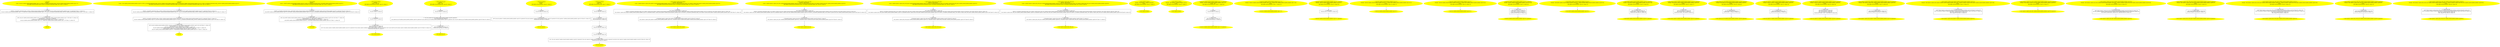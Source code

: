 /* @generated */
digraph cfg {
"bar#13629960763458822780.27859d4aca4c920a20241f1b78082005_1" [label="1: Start bar\nFormals: \nLocals:  func:bar::lambda_shared_lambda_lambda1.cpp:11:15 0$?%__sil_tmpSIL_materialize_temp__n$2:bar::lambda_shared_lambda_lambda1.cpp:11:15 \n   DECLARE_LOCALS(&return,&func,&0$?%__sil_tmpSIL_materialize_temp__n$2); [line 10, column 1]\n " color=yellow style=filled]
	

	 "bar#13629960763458822780.27859d4aca4c920a20241f1b78082005_1" -> "bar#13629960763458822780.27859d4aca4c920a20241f1b78082005_4" ;
"bar#13629960763458822780.27859d4aca4c920a20241f1b78082005_2" [label="2: Exit bar \n  " color=yellow style=filled]
	

"bar#13629960763458822780.27859d4aca4c920a20241f1b78082005_3" [label="3:  Return Stmt \n   n$0=_fun_bar::lambda_shared_lambda_lambda1.cpp:11:15_operator()(&func:bar::lambda_shared_lambda_lambda1.cpp:11:15&) [line 15, column 14]\n  *&return:int=(7 / n$0) [line 15, column 3]\n  _=*&func:bar::lambda_shared_lambda_lambda1.cpp:11:15 [line 15, column 19]\n  _fun_bar::lambda_shared_lambda_lambda1.cpp:11:15_~(&func:bar::lambda_shared_lambda_lambda1.cpp:11:15*) [line 15, column 19]\n " shape="box"]
	

	 "bar#13629960763458822780.27859d4aca4c920a20241f1b78082005_3" -> "bar#13629960763458822780.27859d4aca4c920a20241f1b78082005_2" ;
"bar#13629960763458822780.27859d4aca4c920a20241f1b78082005_4" [label="4:  DeclStmt \n   *&0$?%__sil_tmpSIL_materialize_temp__n$2:bar::lambda_shared_lambda_lambda1.cpp:11:15=(_fun_bar::lambda_shared_lambda_lambda1.cpp:11:15_operator()) [line 11, column 15]\n  _fun_bar::lambda_shared_lambda_lambda1.cpp:11:15_(&func:bar::lambda_shared_lambda_lambda1.cpp:11:15*,&0$?%__sil_tmpSIL_materialize_temp__n$2:bar::lambda_shared_lambda_lambda1.cpp:11:15&) [line 11, column 15]\n " shape="box"]
	

	 "bar#13629960763458822780.27859d4aca4c920a20241f1b78082005_4" -> "bar#13629960763458822780.27859d4aca4c920a20241f1b78082005_3" ;
"foo#972162870672026475.86d7db357d6a36081d09067fb38ce85e_1" [label="1: Start foo\nFormals: \nLocals:  y:foo::lambda_shared_lambda_lambda1.cpp:20:12 0$?%__sil_tmpSIL_materialize_temp__n$3:foo::lambda_shared_lambda_lambda1.cpp:20:12 unused:foo::lambda_shared_lambda_lambda1.cpp:19:17 0$?%__sil_tmpSIL_materialize_temp__n$4:foo::lambda_shared_lambda_lambda1.cpp:19:17 \n   DECLARE_LOCALS(&return,&y,&0$?%__sil_tmpSIL_materialize_temp__n$3,&unused,&0$?%__sil_tmpSIL_materialize_temp__n$4); [line 18, column 1]\n " color=yellow style=filled]
	

	 "foo#972162870672026475.86d7db357d6a36081d09067fb38ce85e_1" -> "foo#972162870672026475.86d7db357d6a36081d09067fb38ce85e_5" ;
"foo#972162870672026475.86d7db357d6a36081d09067fb38ce85e_2" [label="2: Exit foo \n  " color=yellow style=filled]
	

"foo#972162870672026475.86d7db357d6a36081d09067fb38ce85e_3" [label="3:  Return Stmt \n   n$0=_fun_foo::lambda_shared_lambda_lambda1.cpp:20:12_operator()(&y:foo::lambda_shared_lambda_lambda1.cpp:20:12&,3:int) [line 21, column 19]\n  *&return:int=(5 / (4 - n$0)) [line 21, column 3]\n  _=*&y:foo::lambda_shared_lambda_lambda1.cpp:20:12 [line 21, column 23]\n  _fun_foo::lambda_shared_lambda_lambda1.cpp:20:12_~(&y:foo::lambda_shared_lambda_lambda1.cpp:20:12*) [line 21, column 23]\n  _=*&unused:foo::lambda_shared_lambda_lambda1.cpp:19:17 [line 21, column 23]\n  _fun_foo::lambda_shared_lambda_lambda1.cpp:19:17_~(&unused:foo::lambda_shared_lambda_lambda1.cpp:19:17*) [line 21, column 23]\n " shape="box"]
	

	 "foo#972162870672026475.86d7db357d6a36081d09067fb38ce85e_3" -> "foo#972162870672026475.86d7db357d6a36081d09067fb38ce85e_2" ;
"foo#972162870672026475.86d7db357d6a36081d09067fb38ce85e_4" [label="4:  DeclStmt \n   *&0$?%__sil_tmpSIL_materialize_temp__n$3:foo::lambda_shared_lambda_lambda1.cpp:20:12=(_fun_foo::lambda_shared_lambda_lambda1.cpp:20:12_operator()) [line 20, column 12]\n  _fun_foo::lambda_shared_lambda_lambda1.cpp:20:12_(&y:foo::lambda_shared_lambda_lambda1.cpp:20:12*,&0$?%__sil_tmpSIL_materialize_temp__n$3:foo::lambda_shared_lambda_lambda1.cpp:20:12&) [line 20, column 12]\n " shape="box"]
	

	 "foo#972162870672026475.86d7db357d6a36081d09067fb38ce85e_4" -> "foo#972162870672026475.86d7db357d6a36081d09067fb38ce85e_3" ;
"foo#972162870672026475.86d7db357d6a36081d09067fb38ce85e_5" [label="5:  DeclStmt \n   *&0$?%__sil_tmpSIL_materialize_temp__n$4:foo::lambda_shared_lambda_lambda1.cpp:19:17=(_fun_foo::lambda_shared_lambda_lambda1.cpp:19:17_operator()) [line 19, column 17]\n  _fun_foo::lambda_shared_lambda_lambda1.cpp:19:17_(&unused:foo::lambda_shared_lambda_lambda1.cpp:19:17*,&0$?%__sil_tmpSIL_materialize_temp__n$4:foo::lambda_shared_lambda_lambda1.cpp:19:17&) [line 19, column 17]\n " shape="box"]
	

	 "foo#972162870672026475.86d7db357d6a36081d09067fb38ce85e_5" -> "foo#972162870672026475.86d7db357d6a36081d09067fb38ce85e_4" ;
"fooOK#5521302935427608539.9c36ec052efdd50972817d895666852a_1" [label="1: Start fooOK\nFormals: \nLocals:  y:fooOK::lambda_shared_lambda_lambda1.cpp:26:12 0$?%__sil_tmpSIL_materialize_temp__n$2:fooOK::lambda_shared_lambda_lambda1.cpp:26:12 \n   DECLARE_LOCALS(&return,&y,&0$?%__sil_tmpSIL_materialize_temp__n$2); [line 24, column 1]\n " color=yellow style=filled]
	

	 "fooOK#5521302935427608539.9c36ec052efdd50972817d895666852a_1" -> "fooOK#5521302935427608539.9c36ec052efdd50972817d895666852a_4" ;
"fooOK#5521302935427608539.9c36ec052efdd50972817d895666852a_2" [label="2: Exit fooOK \n  " color=yellow style=filled]
	

"fooOK#5521302935427608539.9c36ec052efdd50972817d895666852a_3" [label="3:  Return Stmt \n   n$0=_fun_fooOK::lambda_shared_lambda_lambda1.cpp:26:12_operator()(&y:fooOK::lambda_shared_lambda_lambda1.cpp:26:12&,3:int) [line 27, column 19]\n  *&return:int=(5 / (4 - n$0)) [line 27, column 3]\n  _=*&y:fooOK::lambda_shared_lambda_lambda1.cpp:26:12 [line 27, column 23]\n  _fun_fooOK::lambda_shared_lambda_lambda1.cpp:26:12_~(&y:fooOK::lambda_shared_lambda_lambda1.cpp:26:12*) [line 27, column 23]\n " shape="box"]
	

	 "fooOK#5521302935427608539.9c36ec052efdd50972817d895666852a_3" -> "fooOK#5521302935427608539.9c36ec052efdd50972817d895666852a_2" ;
"fooOK#5521302935427608539.9c36ec052efdd50972817d895666852a_4" [label="4:  DeclStmt \n   *&0$?%__sil_tmpSIL_materialize_temp__n$2:fooOK::lambda_shared_lambda_lambda1.cpp:26:12=(_fun_fooOK::lambda_shared_lambda_lambda1.cpp:26:12_operator()) [line 26, column 12]\n  _fun_fooOK::lambda_shared_lambda_lambda1.cpp:26:12_(&y:fooOK::lambda_shared_lambda_lambda1.cpp:26:12*,&0$?%__sil_tmpSIL_materialize_temp__n$2:fooOK::lambda_shared_lambda_lambda1.cpp:26:12&) [line 26, column 12]\n " shape="box"]
	

	 "fooOK#5521302935427608539.9c36ec052efdd50972817d895666852a_4" -> "fooOK#5521302935427608539.9c36ec052efdd50972817d895666852a_3" ;
"normal_capture#5533029764254319855.11493b249dddd657790695e287170b84_1" [label="1: Start normal_capture\nFormals: \nLocals:  y:int x:int \n   DECLARE_LOCALS(&return,&y,&x); [line 30, column 1]\n " color=yellow style=filled]
	

	 "normal_capture#5533029764254319855.11493b249dddd657790695e287170b84_1" -> "normal_capture#5533029764254319855.11493b249dddd657790695e287170b84_5" ;
"normal_capture#5533029764254319855.11493b249dddd657790695e287170b84_2" [label="2: Exit normal_capture \n  " color=yellow style=filled]
	

"normal_capture#5533029764254319855.11493b249dddd657790695e287170b84_3" [label="3:  Return Stmt \n   n$1=*&x:int [line 33, column 10]\n  n$0=*&y:int [line 33, column 10]\n  n$2=_fun_normal_capture::lambda_shared_lambda_lambda1.cpp:33:10_operator()((_fun_normal_capture::lambda_shared_lambda_lambda1.cpp:33:10_operator(),(n$1 &x:int),(n$0 &y:int)):normal_capture::lambda_shared_lambda_lambda1.cpp:33:10) [line 33, column 10]\n  *&return:int=n$2 [line 33, column 3]\n " shape="box"]
	

	 "normal_capture#5533029764254319855.11493b249dddd657790695e287170b84_3" -> "normal_capture#5533029764254319855.11493b249dddd657790695e287170b84_2" ;
"normal_capture#5533029764254319855.11493b249dddd657790695e287170b84_4" [label="4:  DeclStmt \n   *&y:int=2 [line 32, column 3]\n " shape="box"]
	

	 "normal_capture#5533029764254319855.11493b249dddd657790695e287170b84_4" -> "normal_capture#5533029764254319855.11493b249dddd657790695e287170b84_3" ;
"normal_capture#5533029764254319855.11493b249dddd657790695e287170b84_5" [label="5:  DeclStmt \n   *&x:int=1 [line 31, column 3]\n " shape="box"]
	

	 "normal_capture#5533029764254319855.11493b249dddd657790695e287170b84_5" -> "normal_capture#5533029764254319855.11493b249dddd657790695e287170b84_4" ;
"capture_by_ref#4375601249296069049.1d794578c048d96b25fb1e90dbaa8225_1" [label="1: Start capture_by_ref\nFormals: \nLocals:  x:int \n   DECLARE_LOCALS(&return,&x); [line 36, column 1]\n " color=yellow style=filled]
	

	 "capture_by_ref#4375601249296069049.1d794578c048d96b25fb1e90dbaa8225_1" -> "capture_by_ref#4375601249296069049.1d794578c048d96b25fb1e90dbaa8225_5" ;
"capture_by_ref#4375601249296069049.1d794578c048d96b25fb1e90dbaa8225_2" [label="2: Exit capture_by_ref \n  " color=yellow style=filled]
	

"capture_by_ref#4375601249296069049.1d794578c048d96b25fb1e90dbaa8225_3" [label="3:  Return Stmt \n   n$0=*&x:int [line 39, column 10]\n  *&return:int=n$0 [line 39, column 3]\n " shape="box"]
	

	 "capture_by_ref#4375601249296069049.1d794578c048d96b25fb1e90dbaa8225_3" -> "capture_by_ref#4375601249296069049.1d794578c048d96b25fb1e90dbaa8225_2" ;
"capture_by_ref#4375601249296069049.1d794578c048d96b25fb1e90dbaa8225_4" [label="4:  Call _fun_capture_by_ref::lambda_shared_lambda_lambda1.cpp:38:3_operator() \n   n$1=*&x:int [line 38, column 3]\n  _fun_capture_by_ref::lambda_shared_lambda_lambda1.cpp:38:3_operator()((_fun_capture_by_ref::lambda_shared_lambda_lambda1.cpp:38:3_operator(),(n$1 &x:int)):capture_by_ref::lambda_shared_lambda_lambda1.cpp:38:3) [line 38, column 3]\n " shape="box"]
	

	 "capture_by_ref#4375601249296069049.1d794578c048d96b25fb1e90dbaa8225_4" -> "capture_by_ref#4375601249296069049.1d794578c048d96b25fb1e90dbaa8225_3" ;
"capture_by_ref#4375601249296069049.1d794578c048d96b25fb1e90dbaa8225_5" [label="5:  DeclStmt \n   *&x:int=0 [line 37, column 3]\n " shape="box"]
	

	 "capture_by_ref#4375601249296069049.1d794578c048d96b25fb1e90dbaa8225_5" -> "capture_by_ref#4375601249296069049.1d794578c048d96b25fb1e90dbaa8225_4" ;
"init_capture1#11582985675627962568.58b9ce334267f411dc5e1c70bd53eb81_1" [label="1: Start init_capture1\nFormals: \nLocals:  \n   DECLARE_LOCALS(&return); [line 42, column 1]\n " color=yellow style=filled]
	

	 "init_capture1#11582985675627962568.58b9ce334267f411dc5e1c70bd53eb81_1" -> "init_capture1#11582985675627962568.58b9ce334267f411dc5e1c70bd53eb81_3" ;
"init_capture1#11582985675627962568.58b9ce334267f411dc5e1c70bd53eb81_2" [label="2: Exit init_capture1 \n  " color=yellow style=filled]
	

"init_capture1#11582985675627962568.58b9ce334267f411dc5e1c70bd53eb81_3" [label="3:  DeclStmt \n   *&i:int=0 [line 43, column 10]\n " shape="box"]
	

	 "init_capture1#11582985675627962568.58b9ce334267f411dc5e1c70bd53eb81_3" -> "init_capture1#11582985675627962568.58b9ce334267f411dc5e1c70bd53eb81_4" ;
"init_capture1#11582985675627962568.58b9ce334267f411dc5e1c70bd53eb81_4" [label="4:  Return Stmt \n   n$0=_fun_init_capture1::lambda_shared_lambda_lambda1.cpp:43:10_operator()((_fun_init_capture1::lambda_shared_lambda_lambda1.cpp:43:10_operator(),&i):init_capture1::lambda_shared_lambda_lambda1.cpp:43:10) [line 43, column 10]\n  *&return:int=n$0 [line 43, column 3]\n " shape="box"]
	

	 "init_capture1#11582985675627962568.58b9ce334267f411dc5e1c70bd53eb81_4" -> "init_capture1#11582985675627962568.58b9ce334267f411dc5e1c70bd53eb81_2" ;
"init_capture2#11582143449720942167.039b5039af3b7807e4b00950523a9f3a_1" [label="1: Start init_capture2\nFormals: \nLocals:  i:int \n   DECLARE_LOCALS(&return,&i); [line 47, column 1]\n " color=yellow style=filled]
	

	 "init_capture2#11582143449720942167.039b5039af3b7807e4b00950523a9f3a_1" -> "init_capture2#11582143449720942167.039b5039af3b7807e4b00950523a9f3a_7" ;
"init_capture2#11582143449720942167.039b5039af3b7807e4b00950523a9f3a_2" [label="2: Exit init_capture2 \n  " color=yellow style=filled]
	

"init_capture2#11582143449720942167.039b5039af3b7807e4b00950523a9f3a_3" [label="3:  DeclStmt \n   *&c:int=3 [line 49, column 10]\n " shape="box"]
	

	 "init_capture2#11582143449720942167.039b5039af3b7807e4b00950523a9f3a_3" -> "init_capture2#11582143449720942167.039b5039af3b7807e4b00950523a9f3a_6" ;
"init_capture2#11582143449720942167.039b5039af3b7807e4b00950523a9f3a_4" [label="4:  DeclStmt \n   *&b:int=0 [line 49, column 10]\n " shape="box"]
	

	 "init_capture2#11582143449720942167.039b5039af3b7807e4b00950523a9f3a_4" -> "init_capture2#11582143449720942167.039b5039af3b7807e4b00950523a9f3a_3" ;
"init_capture2#11582143449720942167.039b5039af3b7807e4b00950523a9f3a_5" [label="5:  DeclStmt \n   n$0=*&i:int [line 49, column 16]\n  *&a:int=n$0 [line 49, column 10]\n " shape="box"]
	

	 "init_capture2#11582143449720942167.039b5039af3b7807e4b00950523a9f3a_5" -> "init_capture2#11582143449720942167.039b5039af3b7807e4b00950523a9f3a_4" ;
"init_capture2#11582143449720942167.039b5039af3b7807e4b00950523a9f3a_6" [label="6:  Return Stmt \n   n$1=_fun_init_capture2::lambda_shared_lambda_lambda1.cpp:49:10_operator()((_fun_init_capture2::lambda_shared_lambda_lambda1.cpp:49:10_operator(),&a,&b,&c):init_capture2::lambda_shared_lambda_lambda1.cpp:49:10) [line 49, column 10]\n  *&return:int=n$1 [line 49, column 3]\n " shape="box"]
	

	 "init_capture2#11582143449720942167.039b5039af3b7807e4b00950523a9f3a_6" -> "init_capture2#11582143449720942167.039b5039af3b7807e4b00950523a9f3a_2" ;
"init_capture2#11582143449720942167.039b5039af3b7807e4b00950523a9f3a_7" [label="7:  DeclStmt \n   *&i:int=0 [line 48, column 3]\n " shape="box"]
	

	 "init_capture2#11582143449720942167.039b5039af3b7807e4b00950523a9f3a_7" -> "init_capture2#11582143449720942167.039b5039af3b7807e4b00950523a9f3a_5" ;
"capture_this_explicit#Capture#(13194085360619722149).2dba35a78268b10ad413414cc832a8f0_1" [label="1: Start Capture_capture_this_explicit\nFormals:  this:Capture*\nLocals:  lambda:Capture::capture_this_explicit::lambda_shared_lambda_lambda1.cpp:55:19 0$?%__sil_tmpSIL_materialize_temp__n$1:Capture::capture_this_explicit::lambda_shared_lambda_lambda1.cpp:55:19 \n   DECLARE_LOCALS(&return,&lambda,&0$?%__sil_tmpSIL_materialize_temp__n$1); [line 54, column 3]\n " color=yellow style=filled]
	

	 "capture_this_explicit#Capture#(13194085360619722149).2dba35a78268b10ad413414cc832a8f0_1" -> "capture_this_explicit#Capture#(13194085360619722149).2dba35a78268b10ad413414cc832a8f0_4" ;
"capture_this_explicit#Capture#(13194085360619722149).2dba35a78268b10ad413414cc832a8f0_2" [label="2: Exit Capture_capture_this_explicit \n  " color=yellow style=filled]
	

"capture_this_explicit#Capture#(13194085360619722149).2dba35a78268b10ad413414cc832a8f0_3" [label="3:  Destruction \n   _=*&lambda:Capture::capture_this_explicit::lambda_shared_lambda_lambda1.cpp:55:19 [line 56, column 3]\n  _fun_Capture::capture_this_explicit::lambda_shared_lambda_lambda1.cpp:55:19_~(&lambda:Capture::capture_this_explicit::lambda_shared_lambda_lambda1.cpp:55:19*) [line 56, column 3]\n " shape="box"]
	

	 "capture_this_explicit#Capture#(13194085360619722149).2dba35a78268b10ad413414cc832a8f0_3" -> "capture_this_explicit#Capture#(13194085360619722149).2dba35a78268b10ad413414cc832a8f0_2" ;
"capture_this_explicit#Capture#(13194085360619722149).2dba35a78268b10ad413414cc832a8f0_4" [label="4:  DeclStmt \n   n$2=*&this:Capture* [line 55, column 19]\n  *&0$?%__sil_tmpSIL_materialize_temp__n$1:Capture::capture_this_explicit::lambda_shared_lambda_lambda1.cpp:55:19=(_fun_Capture::capture_this_explicit::lambda_shared_lambda_lambda1.cpp:55:19_operator(),(n$2 &this:Capture*)) [line 55, column 19]\n  _fun_Capture::capture_this_explicit::lambda_shared_lambda_lambda1.cpp:55:19_(&lambda:Capture::capture_this_explicit::lambda_shared_lambda_lambda1.cpp:55:19*,&0$?%__sil_tmpSIL_materialize_temp__n$1:Capture::capture_this_explicit::lambda_shared_lambda_lambda1.cpp:55:19&) [line 55, column 19]\n " shape="box"]
	

	 "capture_this_explicit#Capture#(13194085360619722149).2dba35a78268b10ad413414cc832a8f0_4" -> "capture_this_explicit#Capture#(13194085360619722149).2dba35a78268b10ad413414cc832a8f0_3" ;
"capture_star_this#Capture#(2506493005619132138).63fd6aa2a7efbd48dc1a62c0c2bd2161_1" [label="1: Start Capture_capture_star_this\nFormals:  this:Capture*\nLocals:  lambda:Capture::capture_star_this::lambda_shared_lambda_lambda1.cpp:59:19 0$?%__sil_tmpSIL_materialize_temp__n$1:Capture::capture_star_this::lambda_shared_lambda_lambda1.cpp:59:19 \n   DECLARE_LOCALS(&return,&lambda,&0$?%__sil_tmpSIL_materialize_temp__n$1); [line 58, column 3]\n " color=yellow style=filled]
	

	 "capture_star_this#Capture#(2506493005619132138).63fd6aa2a7efbd48dc1a62c0c2bd2161_1" -> "capture_star_this#Capture#(2506493005619132138).63fd6aa2a7efbd48dc1a62c0c2bd2161_4" ;
"capture_star_this#Capture#(2506493005619132138).63fd6aa2a7efbd48dc1a62c0c2bd2161_2" [label="2: Exit Capture_capture_star_this \n  " color=yellow style=filled]
	

"capture_star_this#Capture#(2506493005619132138).63fd6aa2a7efbd48dc1a62c0c2bd2161_3" [label="3:  Destruction \n   _=*&lambda:Capture::capture_star_this::lambda_shared_lambda_lambda1.cpp:59:19 [line 62, column 3]\n  _fun_Capture::capture_star_this::lambda_shared_lambda_lambda1.cpp:59:19_~(&lambda:Capture::capture_star_this::lambda_shared_lambda_lambda1.cpp:59:19*) [line 62, column 3]\n " shape="box"]
	

	 "capture_star_this#Capture#(2506493005619132138).63fd6aa2a7efbd48dc1a62c0c2bd2161_3" -> "capture_star_this#Capture#(2506493005619132138).63fd6aa2a7efbd48dc1a62c0c2bd2161_2" ;
"capture_star_this#Capture#(2506493005619132138).63fd6aa2a7efbd48dc1a62c0c2bd2161_4" [label="4:  DeclStmt \n   n$2=*&this:Capture* [line 59, column 19]\n  *&0$?%__sil_tmpSIL_materialize_temp__n$1:Capture::capture_star_this::lambda_shared_lambda_lambda1.cpp:59:19=(_fun_Capture::capture_star_this::lambda_shared_lambda_lambda1.cpp:59:19_operator(),(n$2 &this:Capture*)) [line 59, column 19]\n  _fun_Capture::capture_star_this::lambda_shared_lambda_lambda1.cpp:59:19_(&lambda:Capture::capture_star_this::lambda_shared_lambda_lambda1.cpp:59:19*,&0$?%__sil_tmpSIL_materialize_temp__n$1:Capture::capture_star_this::lambda_shared_lambda_lambda1.cpp:59:19&) [line 59, column 19]\n " shape="box"]
	

	 "capture_star_this#Capture#(2506493005619132138).63fd6aa2a7efbd48dc1a62c0c2bd2161_4" -> "capture_star_this#Capture#(2506493005619132138).63fd6aa2a7efbd48dc1a62c0c2bd2161_3" ;
"capture_this_with_equal#Capture#(805776379555510952).ecd73e9a4e2bef0d060a242b61508f10_1" [label="1: Start Capture_capture_this_with_equal\nFormals:  this:Capture*\nLocals:  lambda:Capture::capture_this_with_equal::lambda_shared_lambda_lambda1.cpp:65:19 0$?%__sil_tmpSIL_materialize_temp__n$1:Capture::capture_this_with_equal::lambda_shared_lambda_lambda1.cpp:65:19 \n   DECLARE_LOCALS(&return,&lambda,&0$?%__sil_tmpSIL_materialize_temp__n$1); [line 64, column 3]\n " color=yellow style=filled]
	

	 "capture_this_with_equal#Capture#(805776379555510952).ecd73e9a4e2bef0d060a242b61508f10_1" -> "capture_this_with_equal#Capture#(805776379555510952).ecd73e9a4e2bef0d060a242b61508f10_4" ;
"capture_this_with_equal#Capture#(805776379555510952).ecd73e9a4e2bef0d060a242b61508f10_2" [label="2: Exit Capture_capture_this_with_equal \n  " color=yellow style=filled]
	

"capture_this_with_equal#Capture#(805776379555510952).ecd73e9a4e2bef0d060a242b61508f10_3" [label="3:  Destruction \n   _=*&lambda:Capture::capture_this_with_equal::lambda_shared_lambda_lambda1.cpp:65:19 [line 66, column 3]\n  _fun_Capture::capture_this_with_equal::lambda_shared_lambda_lambda1.cpp:65:19_~(&lambda:Capture::capture_this_with_equal::lambda_shared_lambda_lambda1.cpp:65:19*) [line 66, column 3]\n " shape="box"]
	

	 "capture_this_with_equal#Capture#(805776379555510952).ecd73e9a4e2bef0d060a242b61508f10_3" -> "capture_this_with_equal#Capture#(805776379555510952).ecd73e9a4e2bef0d060a242b61508f10_2" ;
"capture_this_with_equal#Capture#(805776379555510952).ecd73e9a4e2bef0d060a242b61508f10_4" [label="4:  DeclStmt \n   n$2=*&this:Capture* [line 65, column 19]\n  *&0$?%__sil_tmpSIL_materialize_temp__n$1:Capture::capture_this_with_equal::lambda_shared_lambda_lambda1.cpp:65:19=(_fun_Capture::capture_this_with_equal::lambda_shared_lambda_lambda1.cpp:65:19_operator(),(n$2 &this:Capture*)) [line 65, column 19]\n  _fun_Capture::capture_this_with_equal::lambda_shared_lambda_lambda1.cpp:65:19_(&lambda:Capture::capture_this_with_equal::lambda_shared_lambda_lambda1.cpp:65:19*,&0$?%__sil_tmpSIL_materialize_temp__n$1:Capture::capture_this_with_equal::lambda_shared_lambda_lambda1.cpp:65:19&) [line 65, column 19]\n " shape="box"]
	

	 "capture_this_with_equal#Capture#(805776379555510952).ecd73e9a4e2bef0d060a242b61508f10_4" -> "capture_this_with_equal#Capture#(805776379555510952).ecd73e9a4e2bef0d060a242b61508f10_3" ;
"capture_this_with_auto#Capture#(15696525048884093218).38be242109186a45cc282c38962c68e2_1" [label="1: Start Capture_capture_this_with_auto\nFormals:  this:Capture*\nLocals:  lambda:Capture::capture_this_with_auto::lambda_shared_lambda_lambda1.cpp:69:19 0$?%__sil_tmpSIL_materialize_temp__n$1:Capture::capture_this_with_auto::lambda_shared_lambda_lambda1.cpp:69:19 \n   DECLARE_LOCALS(&return,&lambda,&0$?%__sil_tmpSIL_materialize_temp__n$1); [line 68, column 3]\n " color=yellow style=filled]
	

	 "capture_this_with_auto#Capture#(15696525048884093218).38be242109186a45cc282c38962c68e2_1" -> "capture_this_with_auto#Capture#(15696525048884093218).38be242109186a45cc282c38962c68e2_4" ;
"capture_this_with_auto#Capture#(15696525048884093218).38be242109186a45cc282c38962c68e2_2" [label="2: Exit Capture_capture_this_with_auto \n  " color=yellow style=filled]
	

"capture_this_with_auto#Capture#(15696525048884093218).38be242109186a45cc282c38962c68e2_3" [label="3:  Destruction \n   _=*&lambda:Capture::capture_this_with_auto::lambda_shared_lambda_lambda1.cpp:69:19 [line 70, column 3]\n  _fun_Capture::capture_this_with_auto::lambda_shared_lambda_lambda1.cpp:69:19_~(&lambda:Capture::capture_this_with_auto::lambda_shared_lambda_lambda1.cpp:69:19*) [line 70, column 3]\n " shape="box"]
	

	 "capture_this_with_auto#Capture#(15696525048884093218).38be242109186a45cc282c38962c68e2_3" -> "capture_this_with_auto#Capture#(15696525048884093218).38be242109186a45cc282c38962c68e2_2" ;
"capture_this_with_auto#Capture#(15696525048884093218).38be242109186a45cc282c38962c68e2_4" [label="4:  DeclStmt \n   n$2=*&this:Capture* [line 69, column 19]\n  *&0$?%__sil_tmpSIL_materialize_temp__n$1:Capture::capture_this_with_auto::lambda_shared_lambda_lambda1.cpp:69:19=(_fun_Capture::capture_this_with_auto::lambda_shared_lambda_lambda1.cpp:69:19_operator(),(n$2 &this:Capture*)) [line 69, column 19]\n  _fun_Capture::capture_this_with_auto::lambda_shared_lambda_lambda1.cpp:69:19_(&lambda:Capture::capture_this_with_auto::lambda_shared_lambda_lambda1.cpp:69:19*,&0$?%__sil_tmpSIL_materialize_temp__n$1:Capture::capture_this_with_auto::lambda_shared_lambda_lambda1.cpp:69:19&) [line 69, column 19]\n " shape="box"]
	

	 "capture_this_with_auto#Capture#(15696525048884093218).38be242109186a45cc282c38962c68e2_4" -> "capture_this_with_auto#Capture#(15696525048884093218).38be242109186a45cc282c38962c68e2_3" ;
"Capture#Capture#{12117490113068134497|constexpr}.98ffcc03a8acaf01f37e687e09517440_1" [label="1: Start Capture_Capture\nFormals:  this:Capture* __param_0:Capture&\nLocals:  \n   DECLARE_LOCALS(&return); [line 53, column 7]\n " color=yellow style=filled]
	

	 "Capture#Capture#{12117490113068134497|constexpr}.98ffcc03a8acaf01f37e687e09517440_1" -> "Capture#Capture#{12117490113068134497|constexpr}.98ffcc03a8acaf01f37e687e09517440_2" ;
"Capture#Capture#{12117490113068134497|constexpr}.98ffcc03a8acaf01f37e687e09517440_2" [label="2: Exit Capture_Capture \n  " color=yellow style=filled]
	

"Capture#Capture#{15371931494294124755|constexpr}.9ede96f2e081983279c43accbd64cbd2_1" [label="1: Start Capture_Capture\nFormals:  this:Capture* __param_0:Capture const &\nLocals:  \n   DECLARE_LOCALS(&return); [line 53, column 7]\n " color=yellow style=filled]
	

	 "Capture#Capture#{15371931494294124755|constexpr}.9ede96f2e081983279c43accbd64cbd2_1" -> "Capture#Capture#{15371931494294124755|constexpr}.9ede96f2e081983279c43accbd64cbd2_2" ;
"Capture#Capture#{15371931494294124755|constexpr}.9ede96f2e081983279c43accbd64cbd2_2" [label="2: Exit Capture_Capture \n  " color=yellow style=filled]
	

"operator()#lambda_shared_lambda_lambda1.cpp:11:15#bar#(7708532531154088338).366f354811e123a58e7def3a604b1046_1" [label="1: Start bar::lambda_shared_lambda_lambda1.cpp:11:15_operator()\nFormals:  this:bar::lambda_shared_lambda_lambda1.cpp:11:15*\nLocals:  i:int \n   DECLARE_LOCALS(&return,&i); [line 11, column 18]\n " color=yellow style=filled]
	

	 "operator()#lambda_shared_lambda_lambda1.cpp:11:15#bar#(7708532531154088338).366f354811e123a58e7def3a604b1046_1" -> "operator()#lambda_shared_lambda_lambda1.cpp:11:15#bar#(7708532531154088338).366f354811e123a58e7def3a604b1046_4" ;
"operator()#lambda_shared_lambda_lambda1.cpp:11:15#bar#(7708532531154088338).366f354811e123a58e7def3a604b1046_2" [label="2: Exit bar::lambda_shared_lambda_lambda1.cpp:11:15_operator() \n  " color=yellow style=filled]
	

"operator()#lambda_shared_lambda_lambda1.cpp:11:15#bar#(7708532531154088338).366f354811e123a58e7def3a604b1046_3" [label="3:  Return Stmt \n   n$0=*&i:int [line 13, column 12]\n  *&return:int=n$0 [line 13, column 5]\n " shape="box"]
	

	 "operator()#lambda_shared_lambda_lambda1.cpp:11:15#bar#(7708532531154088338).366f354811e123a58e7def3a604b1046_3" -> "operator()#lambda_shared_lambda_lambda1.cpp:11:15#bar#(7708532531154088338).366f354811e123a58e7def3a604b1046_2" ;
"operator()#lambda_shared_lambda_lambda1.cpp:11:15#bar#(7708532531154088338).366f354811e123a58e7def3a604b1046_4" [label="4:  DeclStmt \n   *&i:int=0 [line 12, column 5]\n " shape="box"]
	

	 "operator()#lambda_shared_lambda_lambda1.cpp:11:15#bar#(7708532531154088338).366f354811e123a58e7def3a604b1046_4" -> "operator()#lambda_shared_lambda_lambda1.cpp:11:15#bar#(7708532531154088338).366f354811e123a58e7def3a604b1046_3" ;
"#lambda_shared_lambda_lambda1.cpp:11:15#bar#{14892892509482509619|constexpr}.82a39f4ec411b682c3042c96f268a2b9_1" [label="1: Start bar::lambda_shared_lambda_lambda1.cpp:11:15_\nFormals:  this:bar::lambda_shared_lambda_lambda1.cpp:11:15* __param_0:bar::lambda_shared_lambda_lambda1.cpp:11:15&\nLocals:  \n   DECLARE_LOCALS(&return); [line 11, column 15]\n " color=yellow style=filled]
	

	 "#lambda_shared_lambda_lambda1.cpp:11:15#bar#{14892892509482509619|constexpr}.82a39f4ec411b682c3042c96f268a2b9_1" -> "#lambda_shared_lambda_lambda1.cpp:11:15#bar#{14892892509482509619|constexpr}.82a39f4ec411b682c3042c96f268a2b9_2" ;
"#lambda_shared_lambda_lambda1.cpp:11:15#bar#{14892892509482509619|constexpr}.82a39f4ec411b682c3042c96f268a2b9_2" [label="2: Exit bar::lambda_shared_lambda_lambda1.cpp:11:15_ \n  " color=yellow style=filled]
	

"operator()#lambda_shared_lambda_lambda1.cpp:19:17#foo#(10761403337571939980).251572fc6e45e136f499b40da2b7cec4_1" [label="1: Start foo::lambda_shared_lambda_lambda1.cpp:19:17_operator()\nFormals:  this:foo::lambda_shared_lambda_lambda1.cpp:19:17*\nLocals:  \n   DECLARE_LOCALS(&return); [line 19, column 20]\n " color=yellow style=filled]
	

	 "operator()#lambda_shared_lambda_lambda1.cpp:19:17#foo#(10761403337571939980).251572fc6e45e136f499b40da2b7cec4_1" -> "operator()#lambda_shared_lambda_lambda1.cpp:19:17#foo#(10761403337571939980).251572fc6e45e136f499b40da2b7cec4_3" ;
"operator()#lambda_shared_lambda_lambda1.cpp:19:17#foo#(10761403337571939980).251572fc6e45e136f499b40da2b7cec4_2" [label="2: Exit foo::lambda_shared_lambda_lambda1.cpp:19:17_operator() \n  " color=yellow style=filled]
	

"operator()#lambda_shared_lambda_lambda1.cpp:19:17#foo#(10761403337571939980).251572fc6e45e136f499b40da2b7cec4_3" [label="3:  Return Stmt \n   *&return:int=(1 / 0) [line 19, column 24]\n " shape="box"]
	

	 "operator()#lambda_shared_lambda_lambda1.cpp:19:17#foo#(10761403337571939980).251572fc6e45e136f499b40da2b7cec4_3" -> "operator()#lambda_shared_lambda_lambda1.cpp:19:17#foo#(10761403337571939980).251572fc6e45e136f499b40da2b7cec4_2" ;
"#lambda_shared_lambda_lambda1.cpp:19:17#foo#{18379037134042516079|constexpr}.f30eeee4fd61eeb8d7c0f0b7e4ed975f_1" [label="1: Start foo::lambda_shared_lambda_lambda1.cpp:19:17_\nFormals:  this:foo::lambda_shared_lambda_lambda1.cpp:19:17* __param_0:foo::lambda_shared_lambda_lambda1.cpp:19:17&\nLocals:  \n   DECLARE_LOCALS(&return); [line 19, column 17]\n " color=yellow style=filled]
	

	 "#lambda_shared_lambda_lambda1.cpp:19:17#foo#{18379037134042516079|constexpr}.f30eeee4fd61eeb8d7c0f0b7e4ed975f_1" -> "#lambda_shared_lambda_lambda1.cpp:19:17#foo#{18379037134042516079|constexpr}.f30eeee4fd61eeb8d7c0f0b7e4ed975f_2" ;
"#lambda_shared_lambda_lambda1.cpp:19:17#foo#{18379037134042516079|constexpr}.f30eeee4fd61eeb8d7c0f0b7e4ed975f_2" [label="2: Exit foo::lambda_shared_lambda_lambda1.cpp:19:17_ \n  " color=yellow style=filled]
	

"#lambda_shared_lambda_lambda1.cpp:20:12#foo#{2457771116144546786|constexpr}.8d67e886151fe32329ba2e2df99417f3_1" [label="1: Start foo::lambda_shared_lambda_lambda1.cpp:20:12_\nFormals:  this:foo::lambda_shared_lambda_lambda1.cpp:20:12* __param_0:foo::lambda_shared_lambda_lambda1.cpp:20:12&\nLocals:  \n   DECLARE_LOCALS(&return); [line 20, column 12]\n " color=yellow style=filled]
	

	 "#lambda_shared_lambda_lambda1.cpp:20:12#foo#{2457771116144546786|constexpr}.8d67e886151fe32329ba2e2df99417f3_1" -> "#lambda_shared_lambda_lambda1.cpp:20:12#foo#{2457771116144546786|constexpr}.8d67e886151fe32329ba2e2df99417f3_2" ;
"#lambda_shared_lambda_lambda1.cpp:20:12#foo#{2457771116144546786|constexpr}.8d67e886151fe32329ba2e2df99417f3_2" [label="2: Exit foo::lambda_shared_lambda_lambda1.cpp:20:12_ \n  " color=yellow style=filled]
	

"operator()#lambda_shared_lambda_lambda1.cpp:20:12#foo#(8701050879076719020).0b2c110c980ade73ba5c317e22981b86_1" [label="1: Start foo::lambda_shared_lambda_lambda1.cpp:20:12_operator()\nFormals:  this:foo::lambda_shared_lambda_lambda1.cpp:20:12* i:int\nLocals:  \n   DECLARE_LOCALS(&return); [line 20, column 20]\n " color=yellow style=filled]
	

	 "operator()#lambda_shared_lambda_lambda1.cpp:20:12#foo#(8701050879076719020).0b2c110c980ade73ba5c317e22981b86_1" -> "operator()#lambda_shared_lambda_lambda1.cpp:20:12#foo#(8701050879076719020).0b2c110c980ade73ba5c317e22981b86_3" ;
"operator()#lambda_shared_lambda_lambda1.cpp:20:12#foo#(8701050879076719020).0b2c110c980ade73ba5c317e22981b86_2" [label="2: Exit foo::lambda_shared_lambda_lambda1.cpp:20:12_operator() \n  " color=yellow style=filled]
	

"operator()#lambda_shared_lambda_lambda1.cpp:20:12#foo#(8701050879076719020).0b2c110c980ade73ba5c317e22981b86_3" [label="3:  Return Stmt \n   n$0=*&i:int [line 20, column 31]\n  *&i:int=(n$0 + 1) [line 20, column 31]\n  n$1=*&i:int [line 20, column 31]\n  *&return:int=n$1 [line 20, column 24]\n " shape="box"]
	

	 "operator()#lambda_shared_lambda_lambda1.cpp:20:12#foo#(8701050879076719020).0b2c110c980ade73ba5c317e22981b86_3" -> "operator()#lambda_shared_lambda_lambda1.cpp:20:12#foo#(8701050879076719020).0b2c110c980ade73ba5c317e22981b86_2" ;
"#lambda_shared_lambda_lambda1.cpp:26:12#fooOK#{12805486487749307717|constexpr}.5d2a515dbfe9a2c0a5c89ce06ced0b70_1" [label="1: Start fooOK::lambda_shared_lambda_lambda1.cpp:26:12_\nFormals:  this:fooOK::lambda_shared_lambda_lambda1.cpp:26:12* __param_0:fooOK::lambda_shared_lambda_lambda1.cpp:26:12&\nLocals:  \n   DECLARE_LOCALS(&return); [line 26, column 12]\n " color=yellow style=filled]
	

	 "#lambda_shared_lambda_lambda1.cpp:26:12#fooOK#{12805486487749307717|constexpr}.5d2a515dbfe9a2c0a5c89ce06ced0b70_1" -> "#lambda_shared_lambda_lambda1.cpp:26:12#fooOK#{12805486487749307717|constexpr}.5d2a515dbfe9a2c0a5c89ce06ced0b70_2" ;
"#lambda_shared_lambda_lambda1.cpp:26:12#fooOK#{12805486487749307717|constexpr}.5d2a515dbfe9a2c0a5c89ce06ced0b70_2" [label="2: Exit fooOK::lambda_shared_lambda_lambda1.cpp:26:12_ \n  " color=yellow style=filled]
	

"operator()#lambda_shared_lambda_lambda1.cpp:26:12#fooOK#(3436637400147523223).3b2982544334f951fa2c663b7ebabd16_1" [label="1: Start fooOK::lambda_shared_lambda_lambda1.cpp:26:12_operator()\nFormals:  this:fooOK::lambda_shared_lambda_lambda1.cpp:26:12* i:int\nLocals:  \n   DECLARE_LOCALS(&return); [line 26, column 20]\n " color=yellow style=filled]
	

	 "operator()#lambda_shared_lambda_lambda1.cpp:26:12#fooOK#(3436637400147523223).3b2982544334f951fa2c663b7ebabd16_1" -> "operator()#lambda_shared_lambda_lambda1.cpp:26:12#fooOK#(3436637400147523223).3b2982544334f951fa2c663b7ebabd16_3" ;
"operator()#lambda_shared_lambda_lambda1.cpp:26:12#fooOK#(3436637400147523223).3b2982544334f951fa2c663b7ebabd16_2" [label="2: Exit fooOK::lambda_shared_lambda_lambda1.cpp:26:12_operator() \n  " color=yellow style=filled]
	

"operator()#lambda_shared_lambda_lambda1.cpp:26:12#fooOK#(3436637400147523223).3b2982544334f951fa2c663b7ebabd16_3" [label="3:  Return Stmt \n   n$0=*&i:int [line 26, column 31]\n  *&i:int=(n$0 + 1) [line 26, column 31]\n  *&return:int=n$0 [line 26, column 24]\n " shape="box"]
	

	 "operator()#lambda_shared_lambda_lambda1.cpp:26:12#fooOK#(3436637400147523223).3b2982544334f951fa2c663b7ebabd16_3" -> "operator()#lambda_shared_lambda_lambda1.cpp:26:12#fooOK#(3436637400147523223).3b2982544334f951fa2c663b7ebabd16_2" ;
"operator()#lambda_shared_lambda_lambda1.cpp:33:10#normal_capture#(3336792892144266867).6b1528a4c777a5033c547e72dff7c11b_1" [label="1: Start normal_capture::lambda_shared_lambda_lambda1.cpp:33:10_operator()\nFormals:  this:normal_capture::lambda_shared_lambda_lambda1.cpp:33:10*\nLocals:  \n   DECLARE_LOCALS(&return); [line 33, column 17]\n " color=yellow style=filled]
	

	 "operator()#lambda_shared_lambda_lambda1.cpp:33:10#normal_capture#(3336792892144266867).6b1528a4c777a5033c547e72dff7c11b_1" -> "operator()#lambda_shared_lambda_lambda1.cpp:33:10#normal_capture#(3336792892144266867).6b1528a4c777a5033c547e72dff7c11b_3" ;
"operator()#lambda_shared_lambda_lambda1.cpp:33:10#normal_capture#(3336792892144266867).6b1528a4c777a5033c547e72dff7c11b_2" [label="2: Exit normal_capture::lambda_shared_lambda_lambda1.cpp:33:10_operator() \n  " color=yellow style=filled]
	

"operator()#lambda_shared_lambda_lambda1.cpp:33:10#normal_capture#(3336792892144266867).6b1528a4c777a5033c547e72dff7c11b_3" [label="3:  Return Stmt \n   n$0=*&x:int [line 33, column 28]\n  n$1=*&y:int [line 33, column 32]\n  *&return:int=(n$0 + n$1) [line 33, column 21]\n " shape="box"]
	

	 "operator()#lambda_shared_lambda_lambda1.cpp:33:10#normal_capture#(3336792892144266867).6b1528a4c777a5033c547e72dff7c11b_3" -> "operator()#lambda_shared_lambda_lambda1.cpp:33:10#normal_capture#(3336792892144266867).6b1528a4c777a5033c547e72dff7c11b_2" ;
"operator()#lambda_shared_lambda_lambda1.cpp:38:3#capture_by_ref#(17277454583786497390).c47500379c80a95b2ce7b5f569b32788_1" [label="1: Start capture_by_ref::lambda_shared_lambda_lambda1.cpp:38:3_operator()\nFormals:  this:capture_by_ref::lambda_shared_lambda_lambda1.cpp:38:3*\nLocals:  \n   DECLARE_LOCALS(&return); [line 38, column 8]\n " color=yellow style=filled]
	

	 "operator()#lambda_shared_lambda_lambda1.cpp:38:3#capture_by_ref#(17277454583786497390).c47500379c80a95b2ce7b5f569b32788_1" -> "operator()#lambda_shared_lambda_lambda1.cpp:38:3#capture_by_ref#(17277454583786497390).c47500379c80a95b2ce7b5f569b32788_3" ;
"operator()#lambda_shared_lambda_lambda1.cpp:38:3#capture_by_ref#(17277454583786497390).c47500379c80a95b2ce7b5f569b32788_2" [label="2: Exit capture_by_ref::lambda_shared_lambda_lambda1.cpp:38:3_operator() \n  " color=yellow style=filled]
	

"operator()#lambda_shared_lambda_lambda1.cpp:38:3#capture_by_ref#(17277454583786497390).c47500379c80a95b2ce7b5f569b32788_3" [label="3:  UnaryOperator \n   n$0=*&x:int [line 38, column 12]\n  *&x:int=(n$0 + 1) [line 38, column 12]\n " shape="box"]
	

	 "operator()#lambda_shared_lambda_lambda1.cpp:38:3#capture_by_ref#(17277454583786497390).c47500379c80a95b2ce7b5f569b32788_3" -> "operator()#lambda_shared_lambda_lambda1.cpp:38:3#capture_by_ref#(17277454583786497390).c47500379c80a95b2ce7b5f569b32788_2" ;
"operator()#lambda_shared_lambda_lambda1.cpp:43:10#init_capture1#(11958159405823124536).e5ff526484114785c9c4e4c652fdee0d_1" [label="1: Start init_capture1::lambda_shared_lambda_lambda1.cpp:43:10_operator()\nFormals:  this:init_capture1::lambda_shared_lambda_lambda1.cpp:43:10*\nLocals:  \n   DECLARE_LOCALS(&return); [line 43, column 18]\n " color=yellow style=filled]
	

	 "operator()#lambda_shared_lambda_lambda1.cpp:43:10#init_capture1#(11958159405823124536).e5ff526484114785c9c4e4c652fdee0d_1" -> "operator()#lambda_shared_lambda_lambda1.cpp:43:10#init_capture1#(11958159405823124536).e5ff526484114785c9c4e4c652fdee0d_3" ;
"operator()#lambda_shared_lambda_lambda1.cpp:43:10#init_capture1#(11958159405823124536).e5ff526484114785c9c4e4c652fdee0d_2" [label="2: Exit init_capture1::lambda_shared_lambda_lambda1.cpp:43:10_operator() \n  " color=yellow style=filled]
	

"operator()#lambda_shared_lambda_lambda1.cpp:43:10#init_capture1#(11958159405823124536).e5ff526484114785c9c4e4c652fdee0d_3" [label="3:  Return Stmt \n   n$0=*&i:int [line 43, column 29]\n  *&return:int=n$0 [line 43, column 22]\n " shape="box"]
	

	 "operator()#lambda_shared_lambda_lambda1.cpp:43:10#init_capture1#(11958159405823124536).e5ff526484114785c9c4e4c652fdee0d_3" -> "operator()#lambda_shared_lambda_lambda1.cpp:43:10#init_capture1#(11958159405823124536).e5ff526484114785c9c4e4c652fdee0d_2" ;
"operator()#lambda_shared_lambda_lambda1.cpp:49:10#init_capture2#(10943089228143620310).7e4ba21e8ca9ff39a89b363b4c5d845b_1" [label="1: Start init_capture2::lambda_shared_lambda_lambda1.cpp:49:10_operator()\nFormals:  this:init_capture2::lambda_shared_lambda_lambda1.cpp:49:10*\nLocals:  \n   DECLARE_LOCALS(&return); [line 49, column 34]\n " color=yellow style=filled]
	

	 "operator()#lambda_shared_lambda_lambda1.cpp:49:10#init_capture2#(10943089228143620310).7e4ba21e8ca9ff39a89b363b4c5d845b_1" -> "operator()#lambda_shared_lambda_lambda1.cpp:49:10#init_capture2#(10943089228143620310).7e4ba21e8ca9ff39a89b363b4c5d845b_3" ;
"operator()#lambda_shared_lambda_lambda1.cpp:49:10#init_capture2#(10943089228143620310).7e4ba21e8ca9ff39a89b363b4c5d845b_2" [label="2: Exit init_capture2::lambda_shared_lambda_lambda1.cpp:49:10_operator() \n  " color=yellow style=filled]
	

"operator()#lambda_shared_lambda_lambda1.cpp:49:10#init_capture2#(10943089228143620310).7e4ba21e8ca9ff39a89b363b4c5d845b_3" [label="3:  Return Stmt \n   n$0=*&a:int [line 49, column 45]\n  n$1=*&b:int [line 49, column 49]\n  n$2=*&c:int [line 49, column 53]\n  *&return:int=((n$0 + n$1) + n$2) [line 49, column 38]\n " shape="box"]
	

	 "operator()#lambda_shared_lambda_lambda1.cpp:49:10#init_capture2#(10943089228143620310).7e4ba21e8ca9ff39a89b363b4c5d845b_3" -> "operator()#lambda_shared_lambda_lambda1.cpp:49:10#init_capture2#(10943089228143620310).7e4ba21e8ca9ff39a89b363b4c5d845b_2" ;
"operator()#lambda_shared_lambda_lambda1.cpp:55:19#capture_this_explicit#Capture#(1084455887557995828.5f0b81c0997b564513af8916b5468947_1" [label="1: Start Capture::capture_this_explicit::lambda_shared_lambda_lambda1.cpp:55:19_operator()\nFormals:  this:Capture::capture_this_explicit::lambda_shared_lambda_lambda1.cpp:55:19*\nLocals:  \n   DECLARE_LOCALS(&return); [line 55, column 26]\n " color=yellow style=filled]
	

	 "operator()#lambda_shared_lambda_lambda1.cpp:55:19#capture_this_explicit#Capture#(1084455887557995828.5f0b81c0997b564513af8916b5468947_1" -> "operator()#lambda_shared_lambda_lambda1.cpp:55:19#capture_this_explicit#Capture#(1084455887557995828.5f0b81c0997b564513af8916b5468947_3" ;
"operator()#lambda_shared_lambda_lambda1.cpp:55:19#capture_this_explicit#Capture#(1084455887557995828.5f0b81c0997b564513af8916b5468947_2" [label="2: Exit Capture::capture_this_explicit::lambda_shared_lambda_lambda1.cpp:55:19_operator() \n  " color=yellow style=filled]
	

"operator()#lambda_shared_lambda_lambda1.cpp:55:19#capture_this_explicit#Capture#(1084455887557995828.5f0b81c0997b564513af8916b5468947_3" [label="3:  Return Stmt \n   n$0=*&this:Capture* [line 55, column 37]\n  *&return:Capture*=n$0 [line 55, column 30]\n " shape="box"]
	

	 "operator()#lambda_shared_lambda_lambda1.cpp:55:19#capture_this_explicit#Capture#(1084455887557995828.5f0b81c0997b564513af8916b5468947_3" -> "operator()#lambda_shared_lambda_lambda1.cpp:55:19#capture_this_explicit#Capture#(1084455887557995828.5f0b81c0997b564513af8916b5468947_2" ;
"#lambda_shared_lambda_lambda1.cpp:55:19#capture_this_explicit#Capture#{15581681824770184595|constexp.ec00a7d90451e0c7680026716c904b92_1" [label="1: Start Capture::capture_this_explicit::lambda_shared_lambda_lambda1.cpp:55:19_\nFormals:  this:Capture::capture_this_explicit::lambda_shared_lambda_lambda1.cpp:55:19* __param_0:Capture::capture_this_explicit::lambda_shared_lambda_lambda1.cpp:55:19&\nLocals:  \n   DECLARE_LOCALS(&return); [line 55, column 19]\n " color=yellow style=filled]
	

	 "#lambda_shared_lambda_lambda1.cpp:55:19#capture_this_explicit#Capture#{15581681824770184595|constexp.ec00a7d90451e0c7680026716c904b92_1" -> "#lambda_shared_lambda_lambda1.cpp:55:19#capture_this_explicit#Capture#{15581681824770184595|constexp.ec00a7d90451e0c7680026716c904b92_3" ;
"#lambda_shared_lambda_lambda1.cpp:55:19#capture_this_explicit#Capture#{15581681824770184595|constexp.ec00a7d90451e0c7680026716c904b92_2" [label="2: Exit Capture::capture_this_explicit::lambda_shared_lambda_lambda1.cpp:55:19_ \n  " color=yellow style=filled]
	

"#lambda_shared_lambda_lambda1.cpp:55:19#capture_this_explicit#Capture#{15581681824770184595|constexp.ec00a7d90451e0c7680026716c904b92_3" [label="3:  Constructor Init \n   n$0=*&this:Capture::capture_this_explicit::lambda_shared_lambda_lambda1.cpp:55:19* [line 55, column 19]\n  n$1=*&__param_0:Capture::capture_this_explicit::lambda_shared_lambda_lambda1.cpp:55:19& [line 55, column 19]\n  n$2=*n$1.:Capture* [line 55, column 19]\n  *n$0.:Capture*=n$2 [line 55, column 19]\n " shape="box"]
	

	 "#lambda_shared_lambda_lambda1.cpp:55:19#capture_this_explicit#Capture#{15581681824770184595|constexp.ec00a7d90451e0c7680026716c904b92_3" -> "#lambda_shared_lambda_lambda1.cpp:55:19#capture_this_explicit#Capture#{15581681824770184595|constexp.ec00a7d90451e0c7680026716c904b92_2" ;
"operator()#lambda_shared_lambda_lambda1.cpp:59:19#capture_star_this#Capture#(11891233366713773989).7fdd5551697df84cd5fe07ec280b3564_1" [label="1: Start Capture::capture_star_this::lambda_shared_lambda_lambda1.cpp:59:19_operator()\nFormals:  this:Capture::capture_star_this::lambda_shared_lambda_lambda1.cpp:59:19*\nLocals:  \n   DECLARE_LOCALS(&return); [line 59, column 27]\n " color=yellow style=filled]
	

	 "operator()#lambda_shared_lambda_lambda1.cpp:59:19#capture_star_this#Capture#(11891233366713773989).7fdd5551697df84cd5fe07ec280b3564_1" -> "operator()#lambda_shared_lambda_lambda1.cpp:59:19#capture_star_this#Capture#(11891233366713773989).7fdd5551697df84cd5fe07ec280b3564_2" ;
"operator()#lambda_shared_lambda_lambda1.cpp:59:19#capture_star_this#Capture#(11891233366713773989).7fdd5551697df84cd5fe07ec280b3564_2" [label="2: Exit Capture::capture_star_this::lambda_shared_lambda_lambda1.cpp:59:19_operator() \n  " color=yellow style=filled]
	

"#lambda_shared_lambda_lambda1.cpp:59:19#capture_star_this#Capture#{9456129203468966420|constexpr}.4865d22cd69692723766b951221a21d1_1" [label="1: Start Capture::capture_star_this::lambda_shared_lambda_lambda1.cpp:59:19_\nFormals:  this:Capture::capture_star_this::lambda_shared_lambda_lambda1.cpp:59:19* __param_0:Capture::capture_star_this::lambda_shared_lambda_lambda1.cpp:59:19&\nLocals:  \n   DECLARE_LOCALS(&return); [line 59, column 19]\n " color=yellow style=filled]
	

	 "#lambda_shared_lambda_lambda1.cpp:59:19#capture_star_this#Capture#{9456129203468966420|constexpr}.4865d22cd69692723766b951221a21d1_1" -> "#lambda_shared_lambda_lambda1.cpp:59:19#capture_star_this#Capture#{9456129203468966420|constexpr}.4865d22cd69692723766b951221a21d1_3" ;
"#lambda_shared_lambda_lambda1.cpp:59:19#capture_star_this#Capture#{9456129203468966420|constexpr}.4865d22cd69692723766b951221a21d1_2" [label="2: Exit Capture::capture_star_this::lambda_shared_lambda_lambda1.cpp:59:19_ \n  " color=yellow style=filled]
	

"#lambda_shared_lambda_lambda1.cpp:59:19#capture_star_this#Capture#{9456129203468966420|constexpr}.4865d22cd69692723766b951221a21d1_3" [label="3:  Constructor Init \n   n$0=*&this:Capture::capture_star_this::lambda_shared_lambda_lambda1.cpp:59:19* [line 59, column 19]\n  n$1=*&__param_0:Capture::capture_star_this::lambda_shared_lambda_lambda1.cpp:59:19& [line 59, column 19]\n  _fun_Capture_Capture(n$0.:Capture*,n$1.:Capture&) [line 59, column 19]\n " shape="box"]
	

	 "#lambda_shared_lambda_lambda1.cpp:59:19#capture_star_this#Capture#{9456129203468966420|constexpr}.4865d22cd69692723766b951221a21d1_3" -> "#lambda_shared_lambda_lambda1.cpp:59:19#capture_star_this#Capture#{9456129203468966420|constexpr}.4865d22cd69692723766b951221a21d1_2" ;
"operator()#lambda_shared_lambda_lambda1.cpp:65:19#capture_this_with_equal#Capture#(91082432562742530.7f80250f026964d947c1e499000303d8_1" [label="1: Start Capture::capture_this_with_equal::lambda_shared_lambda_lambda1.cpp:65:19_operator()\nFormals:  this:Capture::capture_this_with_equal::lambda_shared_lambda_lambda1.cpp:65:19*\nLocals:  \n   DECLARE_LOCALS(&return); [line 65, column 23]\n " color=yellow style=filled]
	

	 "operator()#lambda_shared_lambda_lambda1.cpp:65:19#capture_this_with_equal#Capture#(91082432562742530.7f80250f026964d947c1e499000303d8_1" -> "operator()#lambda_shared_lambda_lambda1.cpp:65:19#capture_this_with_equal#Capture#(91082432562742530.7f80250f026964d947c1e499000303d8_3" ;
"operator()#lambda_shared_lambda_lambda1.cpp:65:19#capture_this_with_equal#Capture#(91082432562742530.7f80250f026964d947c1e499000303d8_2" [label="2: Exit Capture::capture_this_with_equal::lambda_shared_lambda_lambda1.cpp:65:19_operator() \n  " color=yellow style=filled]
	

"operator()#lambda_shared_lambda_lambda1.cpp:65:19#capture_this_with_equal#Capture#(91082432562742530.7f80250f026964d947c1e499000303d8_3" [label="3:  Return Stmt \n   n$0=*&this:Capture* [line 65, column 34]\n  *&return:Capture*=n$0 [line 65, column 27]\n " shape="box"]
	

	 "operator()#lambda_shared_lambda_lambda1.cpp:65:19#capture_this_with_equal#Capture#(91082432562742530.7f80250f026964d947c1e499000303d8_3" -> "operator()#lambda_shared_lambda_lambda1.cpp:65:19#capture_this_with_equal#Capture#(91082432562742530.7f80250f026964d947c1e499000303d8_2" ;
"#lambda_shared_lambda_lambda1.cpp:65:19#capture_this_with_equal#Capture#{16013381636753347826|conste.6afb74b89c25ee911bcc35939b7dddc6_1" [label="1: Start Capture::capture_this_with_equal::lambda_shared_lambda_lambda1.cpp:65:19_\nFormals:  this:Capture::capture_this_with_equal::lambda_shared_lambda_lambda1.cpp:65:19* __param_0:Capture::capture_this_with_equal::lambda_shared_lambda_lambda1.cpp:65:19&\nLocals:  \n   DECLARE_LOCALS(&return); [line 65, column 19]\n " color=yellow style=filled]
	

	 "#lambda_shared_lambda_lambda1.cpp:65:19#capture_this_with_equal#Capture#{16013381636753347826|conste.6afb74b89c25ee911bcc35939b7dddc6_1" -> "#lambda_shared_lambda_lambda1.cpp:65:19#capture_this_with_equal#Capture#{16013381636753347826|conste.6afb74b89c25ee911bcc35939b7dddc6_3" ;
"#lambda_shared_lambda_lambda1.cpp:65:19#capture_this_with_equal#Capture#{16013381636753347826|conste.6afb74b89c25ee911bcc35939b7dddc6_2" [label="2: Exit Capture::capture_this_with_equal::lambda_shared_lambda_lambda1.cpp:65:19_ \n  " color=yellow style=filled]
	

"#lambda_shared_lambda_lambda1.cpp:65:19#capture_this_with_equal#Capture#{16013381636753347826|conste.6afb74b89c25ee911bcc35939b7dddc6_3" [label="3:  Constructor Init \n   n$0=*&this:Capture::capture_this_with_equal::lambda_shared_lambda_lambda1.cpp:65:19* [line 65, column 19]\n  n$1=*&__param_0:Capture::capture_this_with_equal::lambda_shared_lambda_lambda1.cpp:65:19& [line 65, column 19]\n  n$2=*n$1.:Capture* [line 65, column 19]\n  *n$0.:Capture*=n$2 [line 65, column 19]\n " shape="box"]
	

	 "#lambda_shared_lambda_lambda1.cpp:65:19#capture_this_with_equal#Capture#{16013381636753347826|conste.6afb74b89c25ee911bcc35939b7dddc6_3" -> "#lambda_shared_lambda_lambda1.cpp:65:19#capture_this_with_equal#Capture#{16013381636753347826|conste.6afb74b89c25ee911bcc35939b7dddc6_2" ;
"operator()#lambda_shared_lambda_lambda1.cpp:69:19#capture_this_with_auto#Capture#(476955214552649307.b6b975a86b82f1e6c9bb2478f86b7473_1" [label="1: Start Capture::capture_this_with_auto::lambda_shared_lambda_lambda1.cpp:69:19_operator()\nFormals:  this:Capture::capture_this_with_auto::lambda_shared_lambda_lambda1.cpp:69:19*\nLocals:  \n   DECLARE_LOCALS(&return); [line 69, column 23]\n " color=yellow style=filled]
	

	 "operator()#lambda_shared_lambda_lambda1.cpp:69:19#capture_this_with_auto#Capture#(476955214552649307.b6b975a86b82f1e6c9bb2478f86b7473_1" -> "operator()#lambda_shared_lambda_lambda1.cpp:69:19#capture_this_with_auto#Capture#(476955214552649307.b6b975a86b82f1e6c9bb2478f86b7473_3" ;
"operator()#lambda_shared_lambda_lambda1.cpp:69:19#capture_this_with_auto#Capture#(476955214552649307.b6b975a86b82f1e6c9bb2478f86b7473_2" [label="2: Exit Capture::capture_this_with_auto::lambda_shared_lambda_lambda1.cpp:69:19_operator() \n  " color=yellow style=filled]
	

"operator()#lambda_shared_lambda_lambda1.cpp:69:19#capture_this_with_auto#Capture#(476955214552649307.b6b975a86b82f1e6c9bb2478f86b7473_3" [label="3:  Return Stmt \n   n$0=*&this:Capture* [line 69, column 34]\n  *&return:Capture*=n$0 [line 69, column 27]\n " shape="box"]
	

	 "operator()#lambda_shared_lambda_lambda1.cpp:69:19#capture_this_with_auto#Capture#(476955214552649307.b6b975a86b82f1e6c9bb2478f86b7473_3" -> "operator()#lambda_shared_lambda_lambda1.cpp:69:19#capture_this_with_auto#Capture#(476955214552649307.b6b975a86b82f1e6c9bb2478f86b7473_2" ;
"#lambda_shared_lambda_lambda1.cpp:69:19#capture_this_with_auto#Capture#{10854495330849287568|constex.8d1ac582b7a23cd3c32a1a4b8e266cf3_1" [label="1: Start Capture::capture_this_with_auto::lambda_shared_lambda_lambda1.cpp:69:19_\nFormals:  this:Capture::capture_this_with_auto::lambda_shared_lambda_lambda1.cpp:69:19* __param_0:Capture::capture_this_with_auto::lambda_shared_lambda_lambda1.cpp:69:19&\nLocals:  \n   DECLARE_LOCALS(&return); [line 69, column 19]\n " color=yellow style=filled]
	

	 "#lambda_shared_lambda_lambda1.cpp:69:19#capture_this_with_auto#Capture#{10854495330849287568|constex.8d1ac582b7a23cd3c32a1a4b8e266cf3_1" -> "#lambda_shared_lambda_lambda1.cpp:69:19#capture_this_with_auto#Capture#{10854495330849287568|constex.8d1ac582b7a23cd3c32a1a4b8e266cf3_3" ;
"#lambda_shared_lambda_lambda1.cpp:69:19#capture_this_with_auto#Capture#{10854495330849287568|constex.8d1ac582b7a23cd3c32a1a4b8e266cf3_2" [label="2: Exit Capture::capture_this_with_auto::lambda_shared_lambda_lambda1.cpp:69:19_ \n  " color=yellow style=filled]
	

"#lambda_shared_lambda_lambda1.cpp:69:19#capture_this_with_auto#Capture#{10854495330849287568|constex.8d1ac582b7a23cd3c32a1a4b8e266cf3_3" [label="3:  Constructor Init \n   n$0=*&this:Capture::capture_this_with_auto::lambda_shared_lambda_lambda1.cpp:69:19* [line 69, column 19]\n  n$1=*&__param_0:Capture::capture_this_with_auto::lambda_shared_lambda_lambda1.cpp:69:19& [line 69, column 19]\n  n$2=*n$1.:Capture* [line 69, column 19]\n  *n$0.:Capture*=n$2 [line 69, column 19]\n " shape="box"]
	

	 "#lambda_shared_lambda_lambda1.cpp:69:19#capture_this_with_auto#Capture#{10854495330849287568|constex.8d1ac582b7a23cd3c32a1a4b8e266cf3_3" -> "#lambda_shared_lambda_lambda1.cpp:69:19#capture_this_with_auto#Capture#{10854495330849287568|constex.8d1ac582b7a23cd3c32a1a4b8e266cf3_2" ;
}
